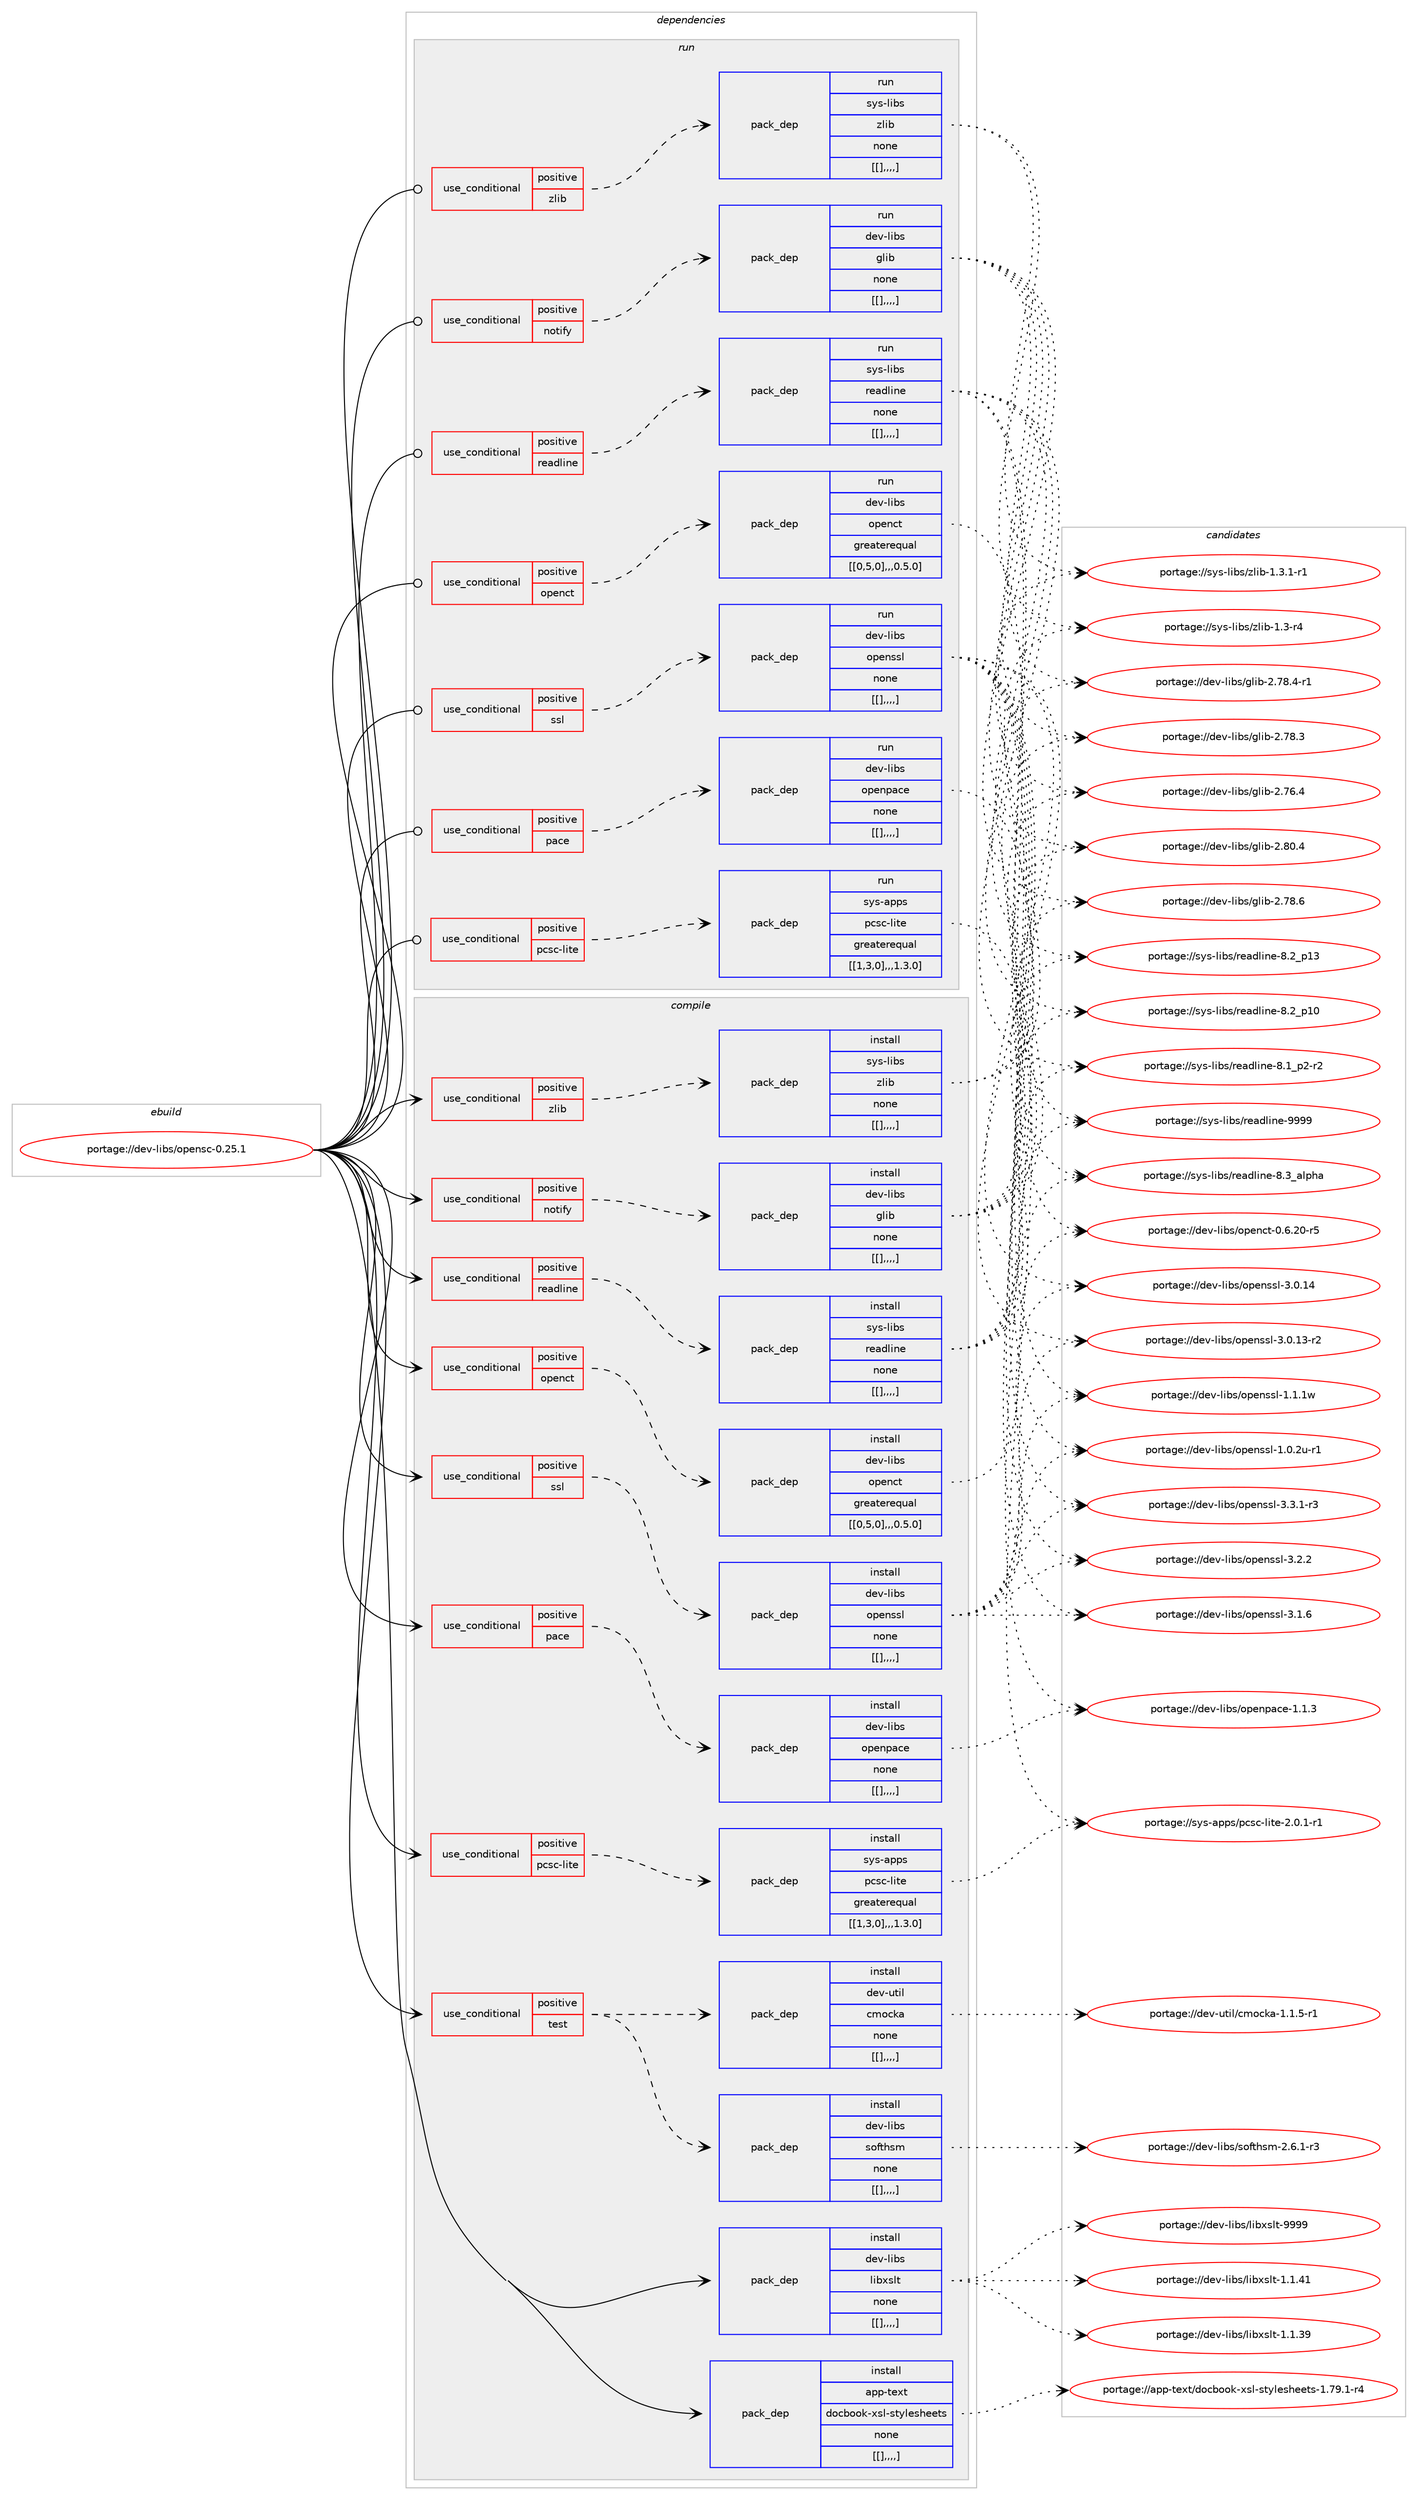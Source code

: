 digraph prolog {

# *************
# Graph options
# *************

newrank=true;
concentrate=true;
compound=true;
graph [rankdir=LR,fontname=Helvetica,fontsize=10,ranksep=1.5];#, ranksep=2.5, nodesep=0.2];
edge  [arrowhead=vee];
node  [fontname=Helvetica,fontsize=10];

# **********
# The ebuild
# **********

subgraph cluster_leftcol {
color=gray;
label=<<i>ebuild</i>>;
id [label="portage://dev-libs/opensc-0.25.1", color=red, width=4, href="../dev-libs/opensc-0.25.1.svg"];
}

# ****************
# The dependencies
# ****************

subgraph cluster_midcol {
color=gray;
label=<<i>dependencies</i>>;
subgraph cluster_compile {
fillcolor="#eeeeee";
style=filled;
label=<<i>compile</i>>;
subgraph cond28269 {
dependency113680 [label=<<TABLE BORDER="0" CELLBORDER="1" CELLSPACING="0" CELLPADDING="4"><TR><TD ROWSPAN="3" CELLPADDING="10">use_conditional</TD></TR><TR><TD>positive</TD></TR><TR><TD>notify</TD></TR></TABLE>>, shape=none, color=red];
subgraph pack84243 {
dependency113681 [label=<<TABLE BORDER="0" CELLBORDER="1" CELLSPACING="0" CELLPADDING="4" WIDTH="220"><TR><TD ROWSPAN="6" CELLPADDING="30">pack_dep</TD></TR><TR><TD WIDTH="110">install</TD></TR><TR><TD>dev-libs</TD></TR><TR><TD>glib</TD></TR><TR><TD>none</TD></TR><TR><TD>[[],,,,]</TD></TR></TABLE>>, shape=none, color=blue];
}
dependency113680:e -> dependency113681:w [weight=20,style="dashed",arrowhead="vee"];
}
id:e -> dependency113680:w [weight=20,style="solid",arrowhead="vee"];
subgraph cond28270 {
dependency113682 [label=<<TABLE BORDER="0" CELLBORDER="1" CELLSPACING="0" CELLPADDING="4"><TR><TD ROWSPAN="3" CELLPADDING="10">use_conditional</TD></TR><TR><TD>positive</TD></TR><TR><TD>openct</TD></TR></TABLE>>, shape=none, color=red];
subgraph pack84244 {
dependency113683 [label=<<TABLE BORDER="0" CELLBORDER="1" CELLSPACING="0" CELLPADDING="4" WIDTH="220"><TR><TD ROWSPAN="6" CELLPADDING="30">pack_dep</TD></TR><TR><TD WIDTH="110">install</TD></TR><TR><TD>dev-libs</TD></TR><TR><TD>openct</TD></TR><TR><TD>greaterequal</TD></TR><TR><TD>[[0,5,0],,,0.5.0]</TD></TR></TABLE>>, shape=none, color=blue];
}
dependency113682:e -> dependency113683:w [weight=20,style="dashed",arrowhead="vee"];
}
id:e -> dependency113682:w [weight=20,style="solid",arrowhead="vee"];
subgraph cond28271 {
dependency113684 [label=<<TABLE BORDER="0" CELLBORDER="1" CELLSPACING="0" CELLPADDING="4"><TR><TD ROWSPAN="3" CELLPADDING="10">use_conditional</TD></TR><TR><TD>positive</TD></TR><TR><TD>pace</TD></TR></TABLE>>, shape=none, color=red];
subgraph pack84245 {
dependency113685 [label=<<TABLE BORDER="0" CELLBORDER="1" CELLSPACING="0" CELLPADDING="4" WIDTH="220"><TR><TD ROWSPAN="6" CELLPADDING="30">pack_dep</TD></TR><TR><TD WIDTH="110">install</TD></TR><TR><TD>dev-libs</TD></TR><TR><TD>openpace</TD></TR><TR><TD>none</TD></TR><TR><TD>[[],,,,]</TD></TR></TABLE>>, shape=none, color=blue];
}
dependency113684:e -> dependency113685:w [weight=20,style="dashed",arrowhead="vee"];
}
id:e -> dependency113684:w [weight=20,style="solid",arrowhead="vee"];
subgraph cond28272 {
dependency113686 [label=<<TABLE BORDER="0" CELLBORDER="1" CELLSPACING="0" CELLPADDING="4"><TR><TD ROWSPAN="3" CELLPADDING="10">use_conditional</TD></TR><TR><TD>positive</TD></TR><TR><TD>pcsc-lite</TD></TR></TABLE>>, shape=none, color=red];
subgraph pack84246 {
dependency113687 [label=<<TABLE BORDER="0" CELLBORDER="1" CELLSPACING="0" CELLPADDING="4" WIDTH="220"><TR><TD ROWSPAN="6" CELLPADDING="30">pack_dep</TD></TR><TR><TD WIDTH="110">install</TD></TR><TR><TD>sys-apps</TD></TR><TR><TD>pcsc-lite</TD></TR><TR><TD>greaterequal</TD></TR><TR><TD>[[1,3,0],,,1.3.0]</TD></TR></TABLE>>, shape=none, color=blue];
}
dependency113686:e -> dependency113687:w [weight=20,style="dashed",arrowhead="vee"];
}
id:e -> dependency113686:w [weight=20,style="solid",arrowhead="vee"];
subgraph cond28273 {
dependency113688 [label=<<TABLE BORDER="0" CELLBORDER="1" CELLSPACING="0" CELLPADDING="4"><TR><TD ROWSPAN="3" CELLPADDING="10">use_conditional</TD></TR><TR><TD>positive</TD></TR><TR><TD>readline</TD></TR></TABLE>>, shape=none, color=red];
subgraph pack84247 {
dependency113689 [label=<<TABLE BORDER="0" CELLBORDER="1" CELLSPACING="0" CELLPADDING="4" WIDTH="220"><TR><TD ROWSPAN="6" CELLPADDING="30">pack_dep</TD></TR><TR><TD WIDTH="110">install</TD></TR><TR><TD>sys-libs</TD></TR><TR><TD>readline</TD></TR><TR><TD>none</TD></TR><TR><TD>[[],,,,]</TD></TR></TABLE>>, shape=none, color=blue];
}
dependency113688:e -> dependency113689:w [weight=20,style="dashed",arrowhead="vee"];
}
id:e -> dependency113688:w [weight=20,style="solid",arrowhead="vee"];
subgraph cond28274 {
dependency113690 [label=<<TABLE BORDER="0" CELLBORDER="1" CELLSPACING="0" CELLPADDING="4"><TR><TD ROWSPAN="3" CELLPADDING="10">use_conditional</TD></TR><TR><TD>positive</TD></TR><TR><TD>ssl</TD></TR></TABLE>>, shape=none, color=red];
subgraph pack84248 {
dependency113691 [label=<<TABLE BORDER="0" CELLBORDER="1" CELLSPACING="0" CELLPADDING="4" WIDTH="220"><TR><TD ROWSPAN="6" CELLPADDING="30">pack_dep</TD></TR><TR><TD WIDTH="110">install</TD></TR><TR><TD>dev-libs</TD></TR><TR><TD>openssl</TD></TR><TR><TD>none</TD></TR><TR><TD>[[],,,,]</TD></TR></TABLE>>, shape=none, color=blue];
}
dependency113690:e -> dependency113691:w [weight=20,style="dashed",arrowhead="vee"];
}
id:e -> dependency113690:w [weight=20,style="solid",arrowhead="vee"];
subgraph cond28275 {
dependency113692 [label=<<TABLE BORDER="0" CELLBORDER="1" CELLSPACING="0" CELLPADDING="4"><TR><TD ROWSPAN="3" CELLPADDING="10">use_conditional</TD></TR><TR><TD>positive</TD></TR><TR><TD>test</TD></TR></TABLE>>, shape=none, color=red];
subgraph pack84249 {
dependency113693 [label=<<TABLE BORDER="0" CELLBORDER="1" CELLSPACING="0" CELLPADDING="4" WIDTH="220"><TR><TD ROWSPAN="6" CELLPADDING="30">pack_dep</TD></TR><TR><TD WIDTH="110">install</TD></TR><TR><TD>dev-util</TD></TR><TR><TD>cmocka</TD></TR><TR><TD>none</TD></TR><TR><TD>[[],,,,]</TD></TR></TABLE>>, shape=none, color=blue];
}
dependency113692:e -> dependency113693:w [weight=20,style="dashed",arrowhead="vee"];
subgraph pack84250 {
dependency113694 [label=<<TABLE BORDER="0" CELLBORDER="1" CELLSPACING="0" CELLPADDING="4" WIDTH="220"><TR><TD ROWSPAN="6" CELLPADDING="30">pack_dep</TD></TR><TR><TD WIDTH="110">install</TD></TR><TR><TD>dev-libs</TD></TR><TR><TD>softhsm</TD></TR><TR><TD>none</TD></TR><TR><TD>[[],,,,]</TD></TR></TABLE>>, shape=none, color=blue];
}
dependency113692:e -> dependency113694:w [weight=20,style="dashed",arrowhead="vee"];
}
id:e -> dependency113692:w [weight=20,style="solid",arrowhead="vee"];
subgraph cond28276 {
dependency113695 [label=<<TABLE BORDER="0" CELLBORDER="1" CELLSPACING="0" CELLPADDING="4"><TR><TD ROWSPAN="3" CELLPADDING="10">use_conditional</TD></TR><TR><TD>positive</TD></TR><TR><TD>zlib</TD></TR></TABLE>>, shape=none, color=red];
subgraph pack84251 {
dependency113696 [label=<<TABLE BORDER="0" CELLBORDER="1" CELLSPACING="0" CELLPADDING="4" WIDTH="220"><TR><TD ROWSPAN="6" CELLPADDING="30">pack_dep</TD></TR><TR><TD WIDTH="110">install</TD></TR><TR><TD>sys-libs</TD></TR><TR><TD>zlib</TD></TR><TR><TD>none</TD></TR><TR><TD>[[],,,,]</TD></TR></TABLE>>, shape=none, color=blue];
}
dependency113695:e -> dependency113696:w [weight=20,style="dashed",arrowhead="vee"];
}
id:e -> dependency113695:w [weight=20,style="solid",arrowhead="vee"];
subgraph pack84252 {
dependency113697 [label=<<TABLE BORDER="0" CELLBORDER="1" CELLSPACING="0" CELLPADDING="4" WIDTH="220"><TR><TD ROWSPAN="6" CELLPADDING="30">pack_dep</TD></TR><TR><TD WIDTH="110">install</TD></TR><TR><TD>app-text</TD></TR><TR><TD>docbook-xsl-stylesheets</TD></TR><TR><TD>none</TD></TR><TR><TD>[[],,,,]</TD></TR></TABLE>>, shape=none, color=blue];
}
id:e -> dependency113697:w [weight=20,style="solid",arrowhead="vee"];
subgraph pack84253 {
dependency113698 [label=<<TABLE BORDER="0" CELLBORDER="1" CELLSPACING="0" CELLPADDING="4" WIDTH="220"><TR><TD ROWSPAN="6" CELLPADDING="30">pack_dep</TD></TR><TR><TD WIDTH="110">install</TD></TR><TR><TD>dev-libs</TD></TR><TR><TD>libxslt</TD></TR><TR><TD>none</TD></TR><TR><TD>[[],,,,]</TD></TR></TABLE>>, shape=none, color=blue];
}
id:e -> dependency113698:w [weight=20,style="solid",arrowhead="vee"];
}
subgraph cluster_compileandrun {
fillcolor="#eeeeee";
style=filled;
label=<<i>compile and run</i>>;
}
subgraph cluster_run {
fillcolor="#eeeeee";
style=filled;
label=<<i>run</i>>;
subgraph cond28277 {
dependency113699 [label=<<TABLE BORDER="0" CELLBORDER="1" CELLSPACING="0" CELLPADDING="4"><TR><TD ROWSPAN="3" CELLPADDING="10">use_conditional</TD></TR><TR><TD>positive</TD></TR><TR><TD>notify</TD></TR></TABLE>>, shape=none, color=red];
subgraph pack84254 {
dependency113700 [label=<<TABLE BORDER="0" CELLBORDER="1" CELLSPACING="0" CELLPADDING="4" WIDTH="220"><TR><TD ROWSPAN="6" CELLPADDING="30">pack_dep</TD></TR><TR><TD WIDTH="110">run</TD></TR><TR><TD>dev-libs</TD></TR><TR><TD>glib</TD></TR><TR><TD>none</TD></TR><TR><TD>[[],,,,]</TD></TR></TABLE>>, shape=none, color=blue];
}
dependency113699:e -> dependency113700:w [weight=20,style="dashed",arrowhead="vee"];
}
id:e -> dependency113699:w [weight=20,style="solid",arrowhead="odot"];
subgraph cond28278 {
dependency113701 [label=<<TABLE BORDER="0" CELLBORDER="1" CELLSPACING="0" CELLPADDING="4"><TR><TD ROWSPAN="3" CELLPADDING="10">use_conditional</TD></TR><TR><TD>positive</TD></TR><TR><TD>openct</TD></TR></TABLE>>, shape=none, color=red];
subgraph pack84255 {
dependency113702 [label=<<TABLE BORDER="0" CELLBORDER="1" CELLSPACING="0" CELLPADDING="4" WIDTH="220"><TR><TD ROWSPAN="6" CELLPADDING="30">pack_dep</TD></TR><TR><TD WIDTH="110">run</TD></TR><TR><TD>dev-libs</TD></TR><TR><TD>openct</TD></TR><TR><TD>greaterequal</TD></TR><TR><TD>[[0,5,0],,,0.5.0]</TD></TR></TABLE>>, shape=none, color=blue];
}
dependency113701:e -> dependency113702:w [weight=20,style="dashed",arrowhead="vee"];
}
id:e -> dependency113701:w [weight=20,style="solid",arrowhead="odot"];
subgraph cond28279 {
dependency113703 [label=<<TABLE BORDER="0" CELLBORDER="1" CELLSPACING="0" CELLPADDING="4"><TR><TD ROWSPAN="3" CELLPADDING="10">use_conditional</TD></TR><TR><TD>positive</TD></TR><TR><TD>pace</TD></TR></TABLE>>, shape=none, color=red];
subgraph pack84256 {
dependency113704 [label=<<TABLE BORDER="0" CELLBORDER="1" CELLSPACING="0" CELLPADDING="4" WIDTH="220"><TR><TD ROWSPAN="6" CELLPADDING="30">pack_dep</TD></TR><TR><TD WIDTH="110">run</TD></TR><TR><TD>dev-libs</TD></TR><TR><TD>openpace</TD></TR><TR><TD>none</TD></TR><TR><TD>[[],,,,]</TD></TR></TABLE>>, shape=none, color=blue];
}
dependency113703:e -> dependency113704:w [weight=20,style="dashed",arrowhead="vee"];
}
id:e -> dependency113703:w [weight=20,style="solid",arrowhead="odot"];
subgraph cond28280 {
dependency113705 [label=<<TABLE BORDER="0" CELLBORDER="1" CELLSPACING="0" CELLPADDING="4"><TR><TD ROWSPAN="3" CELLPADDING="10">use_conditional</TD></TR><TR><TD>positive</TD></TR><TR><TD>pcsc-lite</TD></TR></TABLE>>, shape=none, color=red];
subgraph pack84257 {
dependency113706 [label=<<TABLE BORDER="0" CELLBORDER="1" CELLSPACING="0" CELLPADDING="4" WIDTH="220"><TR><TD ROWSPAN="6" CELLPADDING="30">pack_dep</TD></TR><TR><TD WIDTH="110">run</TD></TR><TR><TD>sys-apps</TD></TR><TR><TD>pcsc-lite</TD></TR><TR><TD>greaterequal</TD></TR><TR><TD>[[1,3,0],,,1.3.0]</TD></TR></TABLE>>, shape=none, color=blue];
}
dependency113705:e -> dependency113706:w [weight=20,style="dashed",arrowhead="vee"];
}
id:e -> dependency113705:w [weight=20,style="solid",arrowhead="odot"];
subgraph cond28281 {
dependency113707 [label=<<TABLE BORDER="0" CELLBORDER="1" CELLSPACING="0" CELLPADDING="4"><TR><TD ROWSPAN="3" CELLPADDING="10">use_conditional</TD></TR><TR><TD>positive</TD></TR><TR><TD>readline</TD></TR></TABLE>>, shape=none, color=red];
subgraph pack84258 {
dependency113708 [label=<<TABLE BORDER="0" CELLBORDER="1" CELLSPACING="0" CELLPADDING="4" WIDTH="220"><TR><TD ROWSPAN="6" CELLPADDING="30">pack_dep</TD></TR><TR><TD WIDTH="110">run</TD></TR><TR><TD>sys-libs</TD></TR><TR><TD>readline</TD></TR><TR><TD>none</TD></TR><TR><TD>[[],,,,]</TD></TR></TABLE>>, shape=none, color=blue];
}
dependency113707:e -> dependency113708:w [weight=20,style="dashed",arrowhead="vee"];
}
id:e -> dependency113707:w [weight=20,style="solid",arrowhead="odot"];
subgraph cond28282 {
dependency113709 [label=<<TABLE BORDER="0" CELLBORDER="1" CELLSPACING="0" CELLPADDING="4"><TR><TD ROWSPAN="3" CELLPADDING="10">use_conditional</TD></TR><TR><TD>positive</TD></TR><TR><TD>ssl</TD></TR></TABLE>>, shape=none, color=red];
subgraph pack84259 {
dependency113710 [label=<<TABLE BORDER="0" CELLBORDER="1" CELLSPACING="0" CELLPADDING="4" WIDTH="220"><TR><TD ROWSPAN="6" CELLPADDING="30">pack_dep</TD></TR><TR><TD WIDTH="110">run</TD></TR><TR><TD>dev-libs</TD></TR><TR><TD>openssl</TD></TR><TR><TD>none</TD></TR><TR><TD>[[],,,,]</TD></TR></TABLE>>, shape=none, color=blue];
}
dependency113709:e -> dependency113710:w [weight=20,style="dashed",arrowhead="vee"];
}
id:e -> dependency113709:w [weight=20,style="solid",arrowhead="odot"];
subgraph cond28283 {
dependency113711 [label=<<TABLE BORDER="0" CELLBORDER="1" CELLSPACING="0" CELLPADDING="4"><TR><TD ROWSPAN="3" CELLPADDING="10">use_conditional</TD></TR><TR><TD>positive</TD></TR><TR><TD>zlib</TD></TR></TABLE>>, shape=none, color=red];
subgraph pack84260 {
dependency113712 [label=<<TABLE BORDER="0" CELLBORDER="1" CELLSPACING="0" CELLPADDING="4" WIDTH="220"><TR><TD ROWSPAN="6" CELLPADDING="30">pack_dep</TD></TR><TR><TD WIDTH="110">run</TD></TR><TR><TD>sys-libs</TD></TR><TR><TD>zlib</TD></TR><TR><TD>none</TD></TR><TR><TD>[[],,,,]</TD></TR></TABLE>>, shape=none, color=blue];
}
dependency113711:e -> dependency113712:w [weight=20,style="dashed",arrowhead="vee"];
}
id:e -> dependency113711:w [weight=20,style="solid",arrowhead="odot"];
}
}

# **************
# The candidates
# **************

subgraph cluster_choices {
rank=same;
color=gray;
label=<<i>candidates</i>>;

subgraph choice84243 {
color=black;
nodesep=1;
choice1001011184510810598115471031081059845504656484652 [label="portage://dev-libs/glib-2.80.4", color=red, width=4,href="../dev-libs/glib-2.80.4.svg"];
choice1001011184510810598115471031081059845504655564654 [label="portage://dev-libs/glib-2.78.6", color=red, width=4,href="../dev-libs/glib-2.78.6.svg"];
choice10010111845108105981154710310810598455046555646524511449 [label="portage://dev-libs/glib-2.78.4-r1", color=red, width=4,href="../dev-libs/glib-2.78.4-r1.svg"];
choice1001011184510810598115471031081059845504655564651 [label="portage://dev-libs/glib-2.78.3", color=red, width=4,href="../dev-libs/glib-2.78.3.svg"];
choice1001011184510810598115471031081059845504655544652 [label="portage://dev-libs/glib-2.76.4", color=red, width=4,href="../dev-libs/glib-2.76.4.svg"];
dependency113681:e -> choice1001011184510810598115471031081059845504656484652:w [style=dotted,weight="100"];
dependency113681:e -> choice1001011184510810598115471031081059845504655564654:w [style=dotted,weight="100"];
dependency113681:e -> choice10010111845108105981154710310810598455046555646524511449:w [style=dotted,weight="100"];
dependency113681:e -> choice1001011184510810598115471031081059845504655564651:w [style=dotted,weight="100"];
dependency113681:e -> choice1001011184510810598115471031081059845504655544652:w [style=dotted,weight="100"];
}
subgraph choice84244 {
color=black;
nodesep=1;
choice10010111845108105981154711111210111099116454846544650484511453 [label="portage://dev-libs/openct-0.6.20-r5", color=red, width=4,href="../dev-libs/openct-0.6.20-r5.svg"];
dependency113683:e -> choice10010111845108105981154711111210111099116454846544650484511453:w [style=dotted,weight="100"];
}
subgraph choice84245 {
color=black;
nodesep=1;
choice1001011184510810598115471111121011101129799101454946494651 [label="portage://dev-libs/openpace-1.1.3", color=red, width=4,href="../dev-libs/openpace-1.1.3.svg"];
dependency113685:e -> choice1001011184510810598115471111121011101129799101454946494651:w [style=dotted,weight="100"];
}
subgraph choice84246 {
color=black;
nodesep=1;
choice1151211154597112112115471129911599451081051161014550464846494511449 [label="portage://sys-apps/pcsc-lite-2.0.1-r1", color=red, width=4,href="../sys-apps/pcsc-lite-2.0.1-r1.svg"];
dependency113687:e -> choice1151211154597112112115471129911599451081051161014550464846494511449:w [style=dotted,weight="100"];
}
subgraph choice84247 {
color=black;
nodesep=1;
choice115121115451081059811547114101971001081051101014557575757 [label="portage://sys-libs/readline-9999", color=red, width=4,href="../sys-libs/readline-9999.svg"];
choice1151211154510810598115471141019710010810511010145564651959710811210497 [label="portage://sys-libs/readline-8.3_alpha", color=red, width=4,href="../sys-libs/readline-8.3_alpha.svg"];
choice1151211154510810598115471141019710010810511010145564650951124951 [label="portage://sys-libs/readline-8.2_p13", color=red, width=4,href="../sys-libs/readline-8.2_p13.svg"];
choice1151211154510810598115471141019710010810511010145564650951124948 [label="portage://sys-libs/readline-8.2_p10", color=red, width=4,href="../sys-libs/readline-8.2_p10.svg"];
choice115121115451081059811547114101971001081051101014556464995112504511450 [label="portage://sys-libs/readline-8.1_p2-r2", color=red, width=4,href="../sys-libs/readline-8.1_p2-r2.svg"];
dependency113689:e -> choice115121115451081059811547114101971001081051101014557575757:w [style=dotted,weight="100"];
dependency113689:e -> choice1151211154510810598115471141019710010810511010145564651959710811210497:w [style=dotted,weight="100"];
dependency113689:e -> choice1151211154510810598115471141019710010810511010145564650951124951:w [style=dotted,weight="100"];
dependency113689:e -> choice1151211154510810598115471141019710010810511010145564650951124948:w [style=dotted,weight="100"];
dependency113689:e -> choice115121115451081059811547114101971001081051101014556464995112504511450:w [style=dotted,weight="100"];
}
subgraph choice84248 {
color=black;
nodesep=1;
choice1001011184510810598115471111121011101151151084551465146494511451 [label="portage://dev-libs/openssl-3.3.1-r3", color=red, width=4,href="../dev-libs/openssl-3.3.1-r3.svg"];
choice100101118451081059811547111112101110115115108455146504650 [label="portage://dev-libs/openssl-3.2.2", color=red, width=4,href="../dev-libs/openssl-3.2.2.svg"];
choice100101118451081059811547111112101110115115108455146494654 [label="portage://dev-libs/openssl-3.1.6", color=red, width=4,href="../dev-libs/openssl-3.1.6.svg"];
choice10010111845108105981154711111210111011511510845514648464952 [label="portage://dev-libs/openssl-3.0.14", color=red, width=4,href="../dev-libs/openssl-3.0.14.svg"];
choice100101118451081059811547111112101110115115108455146484649514511450 [label="portage://dev-libs/openssl-3.0.13-r2", color=red, width=4,href="../dev-libs/openssl-3.0.13-r2.svg"];
choice100101118451081059811547111112101110115115108454946494649119 [label="portage://dev-libs/openssl-1.1.1w", color=red, width=4,href="../dev-libs/openssl-1.1.1w.svg"];
choice1001011184510810598115471111121011101151151084549464846501174511449 [label="portage://dev-libs/openssl-1.0.2u-r1", color=red, width=4,href="../dev-libs/openssl-1.0.2u-r1.svg"];
dependency113691:e -> choice1001011184510810598115471111121011101151151084551465146494511451:w [style=dotted,weight="100"];
dependency113691:e -> choice100101118451081059811547111112101110115115108455146504650:w [style=dotted,weight="100"];
dependency113691:e -> choice100101118451081059811547111112101110115115108455146494654:w [style=dotted,weight="100"];
dependency113691:e -> choice10010111845108105981154711111210111011511510845514648464952:w [style=dotted,weight="100"];
dependency113691:e -> choice100101118451081059811547111112101110115115108455146484649514511450:w [style=dotted,weight="100"];
dependency113691:e -> choice100101118451081059811547111112101110115115108454946494649119:w [style=dotted,weight="100"];
dependency113691:e -> choice1001011184510810598115471111121011101151151084549464846501174511449:w [style=dotted,weight="100"];
}
subgraph choice84249 {
color=black;
nodesep=1;
choice10010111845117116105108479910911199107974549464946534511449 [label="portage://dev-util/cmocka-1.1.5-r1", color=red, width=4,href="../dev-util/cmocka-1.1.5-r1.svg"];
dependency113693:e -> choice10010111845117116105108479910911199107974549464946534511449:w [style=dotted,weight="100"];
}
subgraph choice84250 {
color=black;
nodesep=1;
choice1001011184510810598115471151111021161041151094550465446494511451 [label="portage://dev-libs/softhsm-2.6.1-r3", color=red, width=4,href="../dev-libs/softhsm-2.6.1-r3.svg"];
dependency113694:e -> choice1001011184510810598115471151111021161041151094550465446494511451:w [style=dotted,weight="100"];
}
subgraph choice84251 {
color=black;
nodesep=1;
choice115121115451081059811547122108105984549465146494511449 [label="portage://sys-libs/zlib-1.3.1-r1", color=red, width=4,href="../sys-libs/zlib-1.3.1-r1.svg"];
choice11512111545108105981154712210810598454946514511452 [label="portage://sys-libs/zlib-1.3-r4", color=red, width=4,href="../sys-libs/zlib-1.3-r4.svg"];
dependency113696:e -> choice115121115451081059811547122108105984549465146494511449:w [style=dotted,weight="100"];
dependency113696:e -> choice11512111545108105981154712210810598454946514511452:w [style=dotted,weight="100"];
}
subgraph choice84252 {
color=black;
nodesep=1;
choice97112112451161011201164710011199981111111074512011510845115116121108101115104101101116115454946555746494511452 [label="portage://app-text/docbook-xsl-stylesheets-1.79.1-r4", color=red, width=4,href="../app-text/docbook-xsl-stylesheets-1.79.1-r4.svg"];
dependency113697:e -> choice97112112451161011201164710011199981111111074512011510845115116121108101115104101101116115454946555746494511452:w [style=dotted,weight="100"];
}
subgraph choice84253 {
color=black;
nodesep=1;
choice100101118451081059811547108105981201151081164557575757 [label="portage://dev-libs/libxslt-9999", color=red, width=4,href="../dev-libs/libxslt-9999.svg"];
choice1001011184510810598115471081059812011510811645494649465249 [label="portage://dev-libs/libxslt-1.1.41", color=red, width=4,href="../dev-libs/libxslt-1.1.41.svg"];
choice1001011184510810598115471081059812011510811645494649465157 [label="portage://dev-libs/libxslt-1.1.39", color=red, width=4,href="../dev-libs/libxslt-1.1.39.svg"];
dependency113698:e -> choice100101118451081059811547108105981201151081164557575757:w [style=dotted,weight="100"];
dependency113698:e -> choice1001011184510810598115471081059812011510811645494649465249:w [style=dotted,weight="100"];
dependency113698:e -> choice1001011184510810598115471081059812011510811645494649465157:w [style=dotted,weight="100"];
}
subgraph choice84254 {
color=black;
nodesep=1;
choice1001011184510810598115471031081059845504656484652 [label="portage://dev-libs/glib-2.80.4", color=red, width=4,href="../dev-libs/glib-2.80.4.svg"];
choice1001011184510810598115471031081059845504655564654 [label="portage://dev-libs/glib-2.78.6", color=red, width=4,href="../dev-libs/glib-2.78.6.svg"];
choice10010111845108105981154710310810598455046555646524511449 [label="portage://dev-libs/glib-2.78.4-r1", color=red, width=4,href="../dev-libs/glib-2.78.4-r1.svg"];
choice1001011184510810598115471031081059845504655564651 [label="portage://dev-libs/glib-2.78.3", color=red, width=4,href="../dev-libs/glib-2.78.3.svg"];
choice1001011184510810598115471031081059845504655544652 [label="portage://dev-libs/glib-2.76.4", color=red, width=4,href="../dev-libs/glib-2.76.4.svg"];
dependency113700:e -> choice1001011184510810598115471031081059845504656484652:w [style=dotted,weight="100"];
dependency113700:e -> choice1001011184510810598115471031081059845504655564654:w [style=dotted,weight="100"];
dependency113700:e -> choice10010111845108105981154710310810598455046555646524511449:w [style=dotted,weight="100"];
dependency113700:e -> choice1001011184510810598115471031081059845504655564651:w [style=dotted,weight="100"];
dependency113700:e -> choice1001011184510810598115471031081059845504655544652:w [style=dotted,weight="100"];
}
subgraph choice84255 {
color=black;
nodesep=1;
choice10010111845108105981154711111210111099116454846544650484511453 [label="portage://dev-libs/openct-0.6.20-r5", color=red, width=4,href="../dev-libs/openct-0.6.20-r5.svg"];
dependency113702:e -> choice10010111845108105981154711111210111099116454846544650484511453:w [style=dotted,weight="100"];
}
subgraph choice84256 {
color=black;
nodesep=1;
choice1001011184510810598115471111121011101129799101454946494651 [label="portage://dev-libs/openpace-1.1.3", color=red, width=4,href="../dev-libs/openpace-1.1.3.svg"];
dependency113704:e -> choice1001011184510810598115471111121011101129799101454946494651:w [style=dotted,weight="100"];
}
subgraph choice84257 {
color=black;
nodesep=1;
choice1151211154597112112115471129911599451081051161014550464846494511449 [label="portage://sys-apps/pcsc-lite-2.0.1-r1", color=red, width=4,href="../sys-apps/pcsc-lite-2.0.1-r1.svg"];
dependency113706:e -> choice1151211154597112112115471129911599451081051161014550464846494511449:w [style=dotted,weight="100"];
}
subgraph choice84258 {
color=black;
nodesep=1;
choice115121115451081059811547114101971001081051101014557575757 [label="portage://sys-libs/readline-9999", color=red, width=4,href="../sys-libs/readline-9999.svg"];
choice1151211154510810598115471141019710010810511010145564651959710811210497 [label="portage://sys-libs/readline-8.3_alpha", color=red, width=4,href="../sys-libs/readline-8.3_alpha.svg"];
choice1151211154510810598115471141019710010810511010145564650951124951 [label="portage://sys-libs/readline-8.2_p13", color=red, width=4,href="../sys-libs/readline-8.2_p13.svg"];
choice1151211154510810598115471141019710010810511010145564650951124948 [label="portage://sys-libs/readline-8.2_p10", color=red, width=4,href="../sys-libs/readline-8.2_p10.svg"];
choice115121115451081059811547114101971001081051101014556464995112504511450 [label="portage://sys-libs/readline-8.1_p2-r2", color=red, width=4,href="../sys-libs/readline-8.1_p2-r2.svg"];
dependency113708:e -> choice115121115451081059811547114101971001081051101014557575757:w [style=dotted,weight="100"];
dependency113708:e -> choice1151211154510810598115471141019710010810511010145564651959710811210497:w [style=dotted,weight="100"];
dependency113708:e -> choice1151211154510810598115471141019710010810511010145564650951124951:w [style=dotted,weight="100"];
dependency113708:e -> choice1151211154510810598115471141019710010810511010145564650951124948:w [style=dotted,weight="100"];
dependency113708:e -> choice115121115451081059811547114101971001081051101014556464995112504511450:w [style=dotted,weight="100"];
}
subgraph choice84259 {
color=black;
nodesep=1;
choice1001011184510810598115471111121011101151151084551465146494511451 [label="portage://dev-libs/openssl-3.3.1-r3", color=red, width=4,href="../dev-libs/openssl-3.3.1-r3.svg"];
choice100101118451081059811547111112101110115115108455146504650 [label="portage://dev-libs/openssl-3.2.2", color=red, width=4,href="../dev-libs/openssl-3.2.2.svg"];
choice100101118451081059811547111112101110115115108455146494654 [label="portage://dev-libs/openssl-3.1.6", color=red, width=4,href="../dev-libs/openssl-3.1.6.svg"];
choice10010111845108105981154711111210111011511510845514648464952 [label="portage://dev-libs/openssl-3.0.14", color=red, width=4,href="../dev-libs/openssl-3.0.14.svg"];
choice100101118451081059811547111112101110115115108455146484649514511450 [label="portage://dev-libs/openssl-3.0.13-r2", color=red, width=4,href="../dev-libs/openssl-3.0.13-r2.svg"];
choice100101118451081059811547111112101110115115108454946494649119 [label="portage://dev-libs/openssl-1.1.1w", color=red, width=4,href="../dev-libs/openssl-1.1.1w.svg"];
choice1001011184510810598115471111121011101151151084549464846501174511449 [label="portage://dev-libs/openssl-1.0.2u-r1", color=red, width=4,href="../dev-libs/openssl-1.0.2u-r1.svg"];
dependency113710:e -> choice1001011184510810598115471111121011101151151084551465146494511451:w [style=dotted,weight="100"];
dependency113710:e -> choice100101118451081059811547111112101110115115108455146504650:w [style=dotted,weight="100"];
dependency113710:e -> choice100101118451081059811547111112101110115115108455146494654:w [style=dotted,weight="100"];
dependency113710:e -> choice10010111845108105981154711111210111011511510845514648464952:w [style=dotted,weight="100"];
dependency113710:e -> choice100101118451081059811547111112101110115115108455146484649514511450:w [style=dotted,weight="100"];
dependency113710:e -> choice100101118451081059811547111112101110115115108454946494649119:w [style=dotted,weight="100"];
dependency113710:e -> choice1001011184510810598115471111121011101151151084549464846501174511449:w [style=dotted,weight="100"];
}
subgraph choice84260 {
color=black;
nodesep=1;
choice115121115451081059811547122108105984549465146494511449 [label="portage://sys-libs/zlib-1.3.1-r1", color=red, width=4,href="../sys-libs/zlib-1.3.1-r1.svg"];
choice11512111545108105981154712210810598454946514511452 [label="portage://sys-libs/zlib-1.3-r4", color=red, width=4,href="../sys-libs/zlib-1.3-r4.svg"];
dependency113712:e -> choice115121115451081059811547122108105984549465146494511449:w [style=dotted,weight="100"];
dependency113712:e -> choice11512111545108105981154712210810598454946514511452:w [style=dotted,weight="100"];
}
}

}
